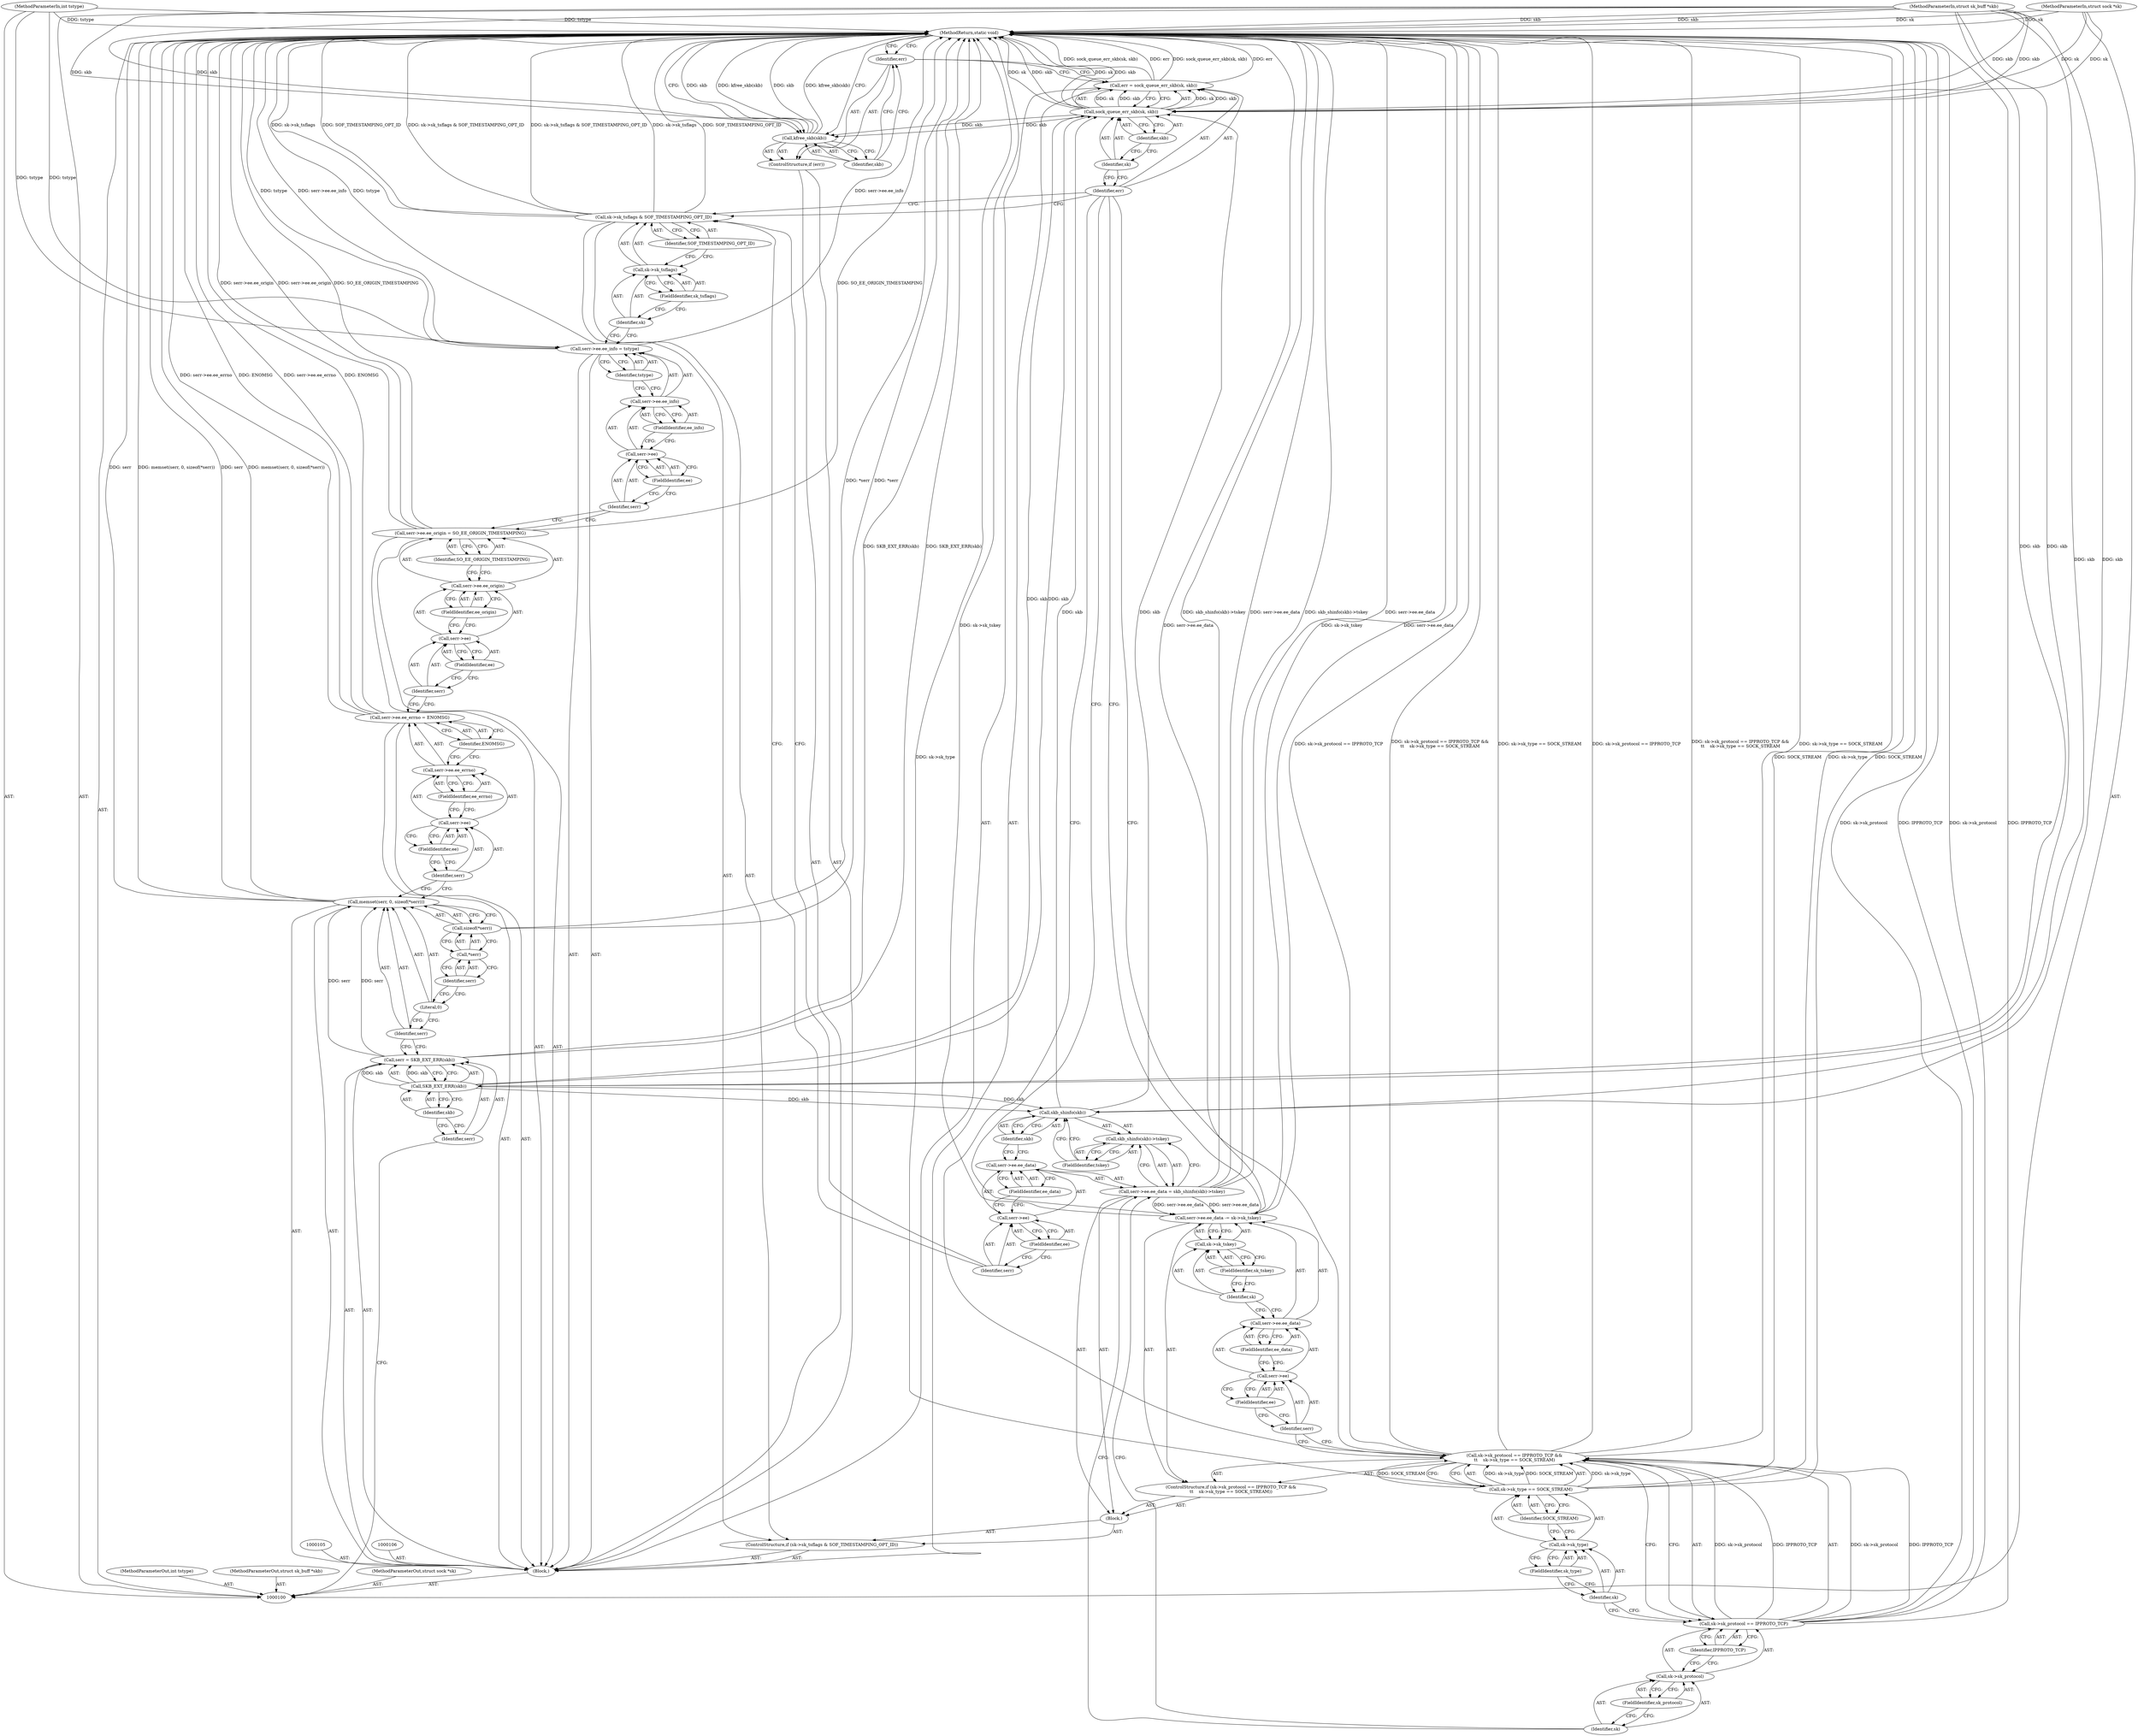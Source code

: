 digraph "1_linux_4ef1b2869447411ad3ef91ad7d4891a83c1a509a" {
"1000185" [label="(MethodReturn,static void)"];
"1000101" [label="(MethodParameterIn,struct sk_buff *skb)"];
"1000260" [label="(MethodParameterOut,struct sk_buff *skb)"];
"1000122" [label="(FieldIdentifier,ee_errno)"];
"1000117" [label="(Call,serr->ee.ee_errno = ENOMSG)"];
"1000118" [label="(Call,serr->ee.ee_errno)"];
"1000119" [label="(Call,serr->ee)"];
"1000120" [label="(Identifier,serr)"];
"1000123" [label="(Identifier,ENOMSG)"];
"1000121" [label="(FieldIdentifier,ee)"];
"1000129" [label="(FieldIdentifier,ee_origin)"];
"1000124" [label="(Call,serr->ee.ee_origin = SO_EE_ORIGIN_TIMESTAMPING)"];
"1000125" [label="(Call,serr->ee.ee_origin)"];
"1000126" [label="(Call,serr->ee)"];
"1000127" [label="(Identifier,serr)"];
"1000130" [label="(Identifier,SO_EE_ORIGIN_TIMESTAMPING)"];
"1000128" [label="(FieldIdentifier,ee)"];
"1000136" [label="(FieldIdentifier,ee_info)"];
"1000131" [label="(Call,serr->ee.ee_info = tstype)"];
"1000132" [label="(Call,serr->ee.ee_info)"];
"1000133" [label="(Call,serr->ee)"];
"1000134" [label="(Identifier,serr)"];
"1000137" [label="(Identifier,tstype)"];
"1000135" [label="(FieldIdentifier,ee)"];
"1000142" [label="(FieldIdentifier,sk_tsflags)"];
"1000138" [label="(ControlStructure,if (sk->sk_tsflags & SOF_TIMESTAMPING_OPT_ID))"];
"1000143" [label="(Identifier,SOF_TIMESTAMPING_OPT_ID)"];
"1000144" [label="(Block,)"];
"1000139" [label="(Call,sk->sk_tsflags & SOF_TIMESTAMPING_OPT_ID)"];
"1000140" [label="(Call,sk->sk_tsflags)"];
"1000141" [label="(Identifier,sk)"];
"1000150" [label="(FieldIdentifier,ee_data)"];
"1000151" [label="(Call,skb_shinfo(skb)->tskey)"];
"1000152" [label="(Call,skb_shinfo(skb))"];
"1000145" [label="(Call,serr->ee.ee_data = skb_shinfo(skb)->tskey)"];
"1000146" [label="(Call,serr->ee.ee_data)"];
"1000147" [label="(Call,serr->ee)"];
"1000148" [label="(Identifier,serr)"];
"1000153" [label="(Identifier,skb)"];
"1000154" [label="(FieldIdentifier,tskey)"];
"1000149" [label="(FieldIdentifier,ee)"];
"1000160" [label="(FieldIdentifier,sk_protocol)"];
"1000161" [label="(Identifier,IPPROTO_TCP)"];
"1000155" [label="(ControlStructure,if (sk->sk_protocol == IPPROTO_TCP &&\n\t\t    sk->sk_type == SOCK_STREAM))"];
"1000156" [label="(Call,sk->sk_protocol == IPPROTO_TCP &&\n\t\t    sk->sk_type == SOCK_STREAM)"];
"1000157" [label="(Call,sk->sk_protocol == IPPROTO_TCP)"];
"1000158" [label="(Call,sk->sk_protocol)"];
"1000159" [label="(Identifier,sk)"];
"1000165" [label="(FieldIdentifier,sk_type)"];
"1000166" [label="(Identifier,SOCK_STREAM)"];
"1000162" [label="(Call,sk->sk_type == SOCK_STREAM)"];
"1000163" [label="(Call,sk->sk_type)"];
"1000164" [label="(Identifier,sk)"];
"1000172" [label="(FieldIdentifier,ee_data)"];
"1000173" [label="(Call,sk->sk_tskey)"];
"1000174" [label="(Identifier,sk)"];
"1000175" [label="(FieldIdentifier,sk_tskey)"];
"1000167" [label="(Call,serr->ee.ee_data -= sk->sk_tskey)"];
"1000168" [label="(Call,serr->ee.ee_data)"];
"1000169" [label="(Call,serr->ee)"];
"1000170" [label="(Identifier,serr)"];
"1000171" [label="(FieldIdentifier,ee)"];
"1000102" [label="(MethodParameterIn,struct sock *sk)"];
"1000261" [label="(MethodParameterOut,struct sock *sk)"];
"1000176" [label="(Call,err = sock_queue_err_skb(sk, skb))"];
"1000177" [label="(Identifier,err)"];
"1000179" [label="(Identifier,sk)"];
"1000180" [label="(Identifier,skb)"];
"1000178" [label="(Call,sock_queue_err_skb(sk, skb))"];
"1000181" [label="(ControlStructure,if (err))"];
"1000182" [label="(Identifier,err)"];
"1000184" [label="(Identifier,skb)"];
"1000183" [label="(Call,kfree_skb(skb))"];
"1000103" [label="(MethodParameterIn,int tstype)"];
"1000262" [label="(MethodParameterOut,int tstype)"];
"1000104" [label="(Block,)"];
"1000107" [label="(Call,serr = SKB_EXT_ERR(skb))"];
"1000108" [label="(Identifier,serr)"];
"1000110" [label="(Identifier,skb)"];
"1000109" [label="(Call,SKB_EXT_ERR(skb))"];
"1000113" [label="(Literal,0)"];
"1000114" [label="(Call,sizeof(*serr))"];
"1000111" [label="(Call,memset(serr, 0, sizeof(*serr)))"];
"1000115" [label="(Call,*serr)"];
"1000116" [label="(Identifier,serr)"];
"1000112" [label="(Identifier,serr)"];
"1000185" -> "1000100"  [label="AST: "];
"1000185" -> "1000183"  [label="CFG: "];
"1000185" -> "1000182"  [label="CFG: "];
"1000124" -> "1000185"  [label="DDG: serr->ee.ee_origin"];
"1000124" -> "1000185"  [label="DDG: SO_EE_ORIGIN_TIMESTAMPING"];
"1000156" -> "1000185"  [label="DDG: sk->sk_protocol == IPPROTO_TCP"];
"1000156" -> "1000185"  [label="DDG: sk->sk_protocol == IPPROTO_TCP &&\n\t\t    sk->sk_type == SOCK_STREAM"];
"1000156" -> "1000185"  [label="DDG: sk->sk_type == SOCK_STREAM"];
"1000178" -> "1000185"  [label="DDG: sk"];
"1000178" -> "1000185"  [label="DDG: skb"];
"1000117" -> "1000185"  [label="DDG: serr->ee.ee_errno"];
"1000117" -> "1000185"  [label="DDG: ENOMSG"];
"1000176" -> "1000185"  [label="DDG: err"];
"1000176" -> "1000185"  [label="DDG: sock_queue_err_skb(sk, skb)"];
"1000167" -> "1000185"  [label="DDG: serr->ee.ee_data"];
"1000167" -> "1000185"  [label="DDG: sk->sk_tskey"];
"1000145" -> "1000185"  [label="DDG: skb_shinfo(skb)->tskey"];
"1000145" -> "1000185"  [label="DDG: serr->ee.ee_data"];
"1000131" -> "1000185"  [label="DDG: serr->ee.ee_info"];
"1000131" -> "1000185"  [label="DDG: tstype"];
"1000139" -> "1000185"  [label="DDG: sk->sk_tsflags & SOF_TIMESTAMPING_OPT_ID"];
"1000139" -> "1000185"  [label="DDG: sk->sk_tsflags"];
"1000139" -> "1000185"  [label="DDG: SOF_TIMESTAMPING_OPT_ID"];
"1000162" -> "1000185"  [label="DDG: SOCK_STREAM"];
"1000162" -> "1000185"  [label="DDG: sk->sk_type"];
"1000183" -> "1000185"  [label="DDG: skb"];
"1000183" -> "1000185"  [label="DDG: kfree_skb(skb)"];
"1000157" -> "1000185"  [label="DDG: sk->sk_protocol"];
"1000157" -> "1000185"  [label="DDG: IPPROTO_TCP"];
"1000103" -> "1000185"  [label="DDG: tstype"];
"1000114" -> "1000185"  [label="DDG: *serr"];
"1000102" -> "1000185"  [label="DDG: sk"];
"1000111" -> "1000185"  [label="DDG: serr"];
"1000111" -> "1000185"  [label="DDG: memset(serr, 0, sizeof(*serr))"];
"1000101" -> "1000185"  [label="DDG: skb"];
"1000107" -> "1000185"  [label="DDG: SKB_EXT_ERR(skb)"];
"1000101" -> "1000100"  [label="AST: "];
"1000101" -> "1000185"  [label="DDG: skb"];
"1000101" -> "1000109"  [label="DDG: skb"];
"1000101" -> "1000152"  [label="DDG: skb"];
"1000101" -> "1000178"  [label="DDG: skb"];
"1000101" -> "1000183"  [label="DDG: skb"];
"1000260" -> "1000100"  [label="AST: "];
"1000122" -> "1000118"  [label="AST: "];
"1000122" -> "1000119"  [label="CFG: "];
"1000118" -> "1000122"  [label="CFG: "];
"1000117" -> "1000104"  [label="AST: "];
"1000117" -> "1000123"  [label="CFG: "];
"1000118" -> "1000117"  [label="AST: "];
"1000123" -> "1000117"  [label="AST: "];
"1000127" -> "1000117"  [label="CFG: "];
"1000117" -> "1000185"  [label="DDG: serr->ee.ee_errno"];
"1000117" -> "1000185"  [label="DDG: ENOMSG"];
"1000118" -> "1000117"  [label="AST: "];
"1000118" -> "1000122"  [label="CFG: "];
"1000119" -> "1000118"  [label="AST: "];
"1000122" -> "1000118"  [label="AST: "];
"1000123" -> "1000118"  [label="CFG: "];
"1000119" -> "1000118"  [label="AST: "];
"1000119" -> "1000121"  [label="CFG: "];
"1000120" -> "1000119"  [label="AST: "];
"1000121" -> "1000119"  [label="AST: "];
"1000122" -> "1000119"  [label="CFG: "];
"1000120" -> "1000119"  [label="AST: "];
"1000120" -> "1000111"  [label="CFG: "];
"1000121" -> "1000120"  [label="CFG: "];
"1000123" -> "1000117"  [label="AST: "];
"1000123" -> "1000118"  [label="CFG: "];
"1000117" -> "1000123"  [label="CFG: "];
"1000121" -> "1000119"  [label="AST: "];
"1000121" -> "1000120"  [label="CFG: "];
"1000119" -> "1000121"  [label="CFG: "];
"1000129" -> "1000125"  [label="AST: "];
"1000129" -> "1000126"  [label="CFG: "];
"1000125" -> "1000129"  [label="CFG: "];
"1000124" -> "1000104"  [label="AST: "];
"1000124" -> "1000130"  [label="CFG: "];
"1000125" -> "1000124"  [label="AST: "];
"1000130" -> "1000124"  [label="AST: "];
"1000134" -> "1000124"  [label="CFG: "];
"1000124" -> "1000185"  [label="DDG: serr->ee.ee_origin"];
"1000124" -> "1000185"  [label="DDG: SO_EE_ORIGIN_TIMESTAMPING"];
"1000125" -> "1000124"  [label="AST: "];
"1000125" -> "1000129"  [label="CFG: "];
"1000126" -> "1000125"  [label="AST: "];
"1000129" -> "1000125"  [label="AST: "];
"1000130" -> "1000125"  [label="CFG: "];
"1000126" -> "1000125"  [label="AST: "];
"1000126" -> "1000128"  [label="CFG: "];
"1000127" -> "1000126"  [label="AST: "];
"1000128" -> "1000126"  [label="AST: "];
"1000129" -> "1000126"  [label="CFG: "];
"1000127" -> "1000126"  [label="AST: "];
"1000127" -> "1000117"  [label="CFG: "];
"1000128" -> "1000127"  [label="CFG: "];
"1000130" -> "1000124"  [label="AST: "];
"1000130" -> "1000125"  [label="CFG: "];
"1000124" -> "1000130"  [label="CFG: "];
"1000128" -> "1000126"  [label="AST: "];
"1000128" -> "1000127"  [label="CFG: "];
"1000126" -> "1000128"  [label="CFG: "];
"1000136" -> "1000132"  [label="AST: "];
"1000136" -> "1000133"  [label="CFG: "];
"1000132" -> "1000136"  [label="CFG: "];
"1000131" -> "1000104"  [label="AST: "];
"1000131" -> "1000137"  [label="CFG: "];
"1000132" -> "1000131"  [label="AST: "];
"1000137" -> "1000131"  [label="AST: "];
"1000141" -> "1000131"  [label="CFG: "];
"1000131" -> "1000185"  [label="DDG: serr->ee.ee_info"];
"1000131" -> "1000185"  [label="DDG: tstype"];
"1000103" -> "1000131"  [label="DDG: tstype"];
"1000132" -> "1000131"  [label="AST: "];
"1000132" -> "1000136"  [label="CFG: "];
"1000133" -> "1000132"  [label="AST: "];
"1000136" -> "1000132"  [label="AST: "];
"1000137" -> "1000132"  [label="CFG: "];
"1000133" -> "1000132"  [label="AST: "];
"1000133" -> "1000135"  [label="CFG: "];
"1000134" -> "1000133"  [label="AST: "];
"1000135" -> "1000133"  [label="AST: "];
"1000136" -> "1000133"  [label="CFG: "];
"1000134" -> "1000133"  [label="AST: "];
"1000134" -> "1000124"  [label="CFG: "];
"1000135" -> "1000134"  [label="CFG: "];
"1000137" -> "1000131"  [label="AST: "];
"1000137" -> "1000132"  [label="CFG: "];
"1000131" -> "1000137"  [label="CFG: "];
"1000135" -> "1000133"  [label="AST: "];
"1000135" -> "1000134"  [label="CFG: "];
"1000133" -> "1000135"  [label="CFG: "];
"1000142" -> "1000140"  [label="AST: "];
"1000142" -> "1000141"  [label="CFG: "];
"1000140" -> "1000142"  [label="CFG: "];
"1000138" -> "1000104"  [label="AST: "];
"1000139" -> "1000138"  [label="AST: "];
"1000144" -> "1000138"  [label="AST: "];
"1000143" -> "1000139"  [label="AST: "];
"1000143" -> "1000140"  [label="CFG: "];
"1000139" -> "1000143"  [label="CFG: "];
"1000144" -> "1000138"  [label="AST: "];
"1000145" -> "1000144"  [label="AST: "];
"1000155" -> "1000144"  [label="AST: "];
"1000139" -> "1000138"  [label="AST: "];
"1000139" -> "1000143"  [label="CFG: "];
"1000140" -> "1000139"  [label="AST: "];
"1000143" -> "1000139"  [label="AST: "];
"1000148" -> "1000139"  [label="CFG: "];
"1000177" -> "1000139"  [label="CFG: "];
"1000139" -> "1000185"  [label="DDG: sk->sk_tsflags & SOF_TIMESTAMPING_OPT_ID"];
"1000139" -> "1000185"  [label="DDG: sk->sk_tsflags"];
"1000139" -> "1000185"  [label="DDG: SOF_TIMESTAMPING_OPT_ID"];
"1000140" -> "1000139"  [label="AST: "];
"1000140" -> "1000142"  [label="CFG: "];
"1000141" -> "1000140"  [label="AST: "];
"1000142" -> "1000140"  [label="AST: "];
"1000143" -> "1000140"  [label="CFG: "];
"1000141" -> "1000140"  [label="AST: "];
"1000141" -> "1000131"  [label="CFG: "];
"1000142" -> "1000141"  [label="CFG: "];
"1000150" -> "1000146"  [label="AST: "];
"1000150" -> "1000147"  [label="CFG: "];
"1000146" -> "1000150"  [label="CFG: "];
"1000151" -> "1000145"  [label="AST: "];
"1000151" -> "1000154"  [label="CFG: "];
"1000152" -> "1000151"  [label="AST: "];
"1000154" -> "1000151"  [label="AST: "];
"1000145" -> "1000151"  [label="CFG: "];
"1000152" -> "1000151"  [label="AST: "];
"1000152" -> "1000153"  [label="CFG: "];
"1000153" -> "1000152"  [label="AST: "];
"1000154" -> "1000152"  [label="CFG: "];
"1000109" -> "1000152"  [label="DDG: skb"];
"1000101" -> "1000152"  [label="DDG: skb"];
"1000152" -> "1000178"  [label="DDG: skb"];
"1000145" -> "1000144"  [label="AST: "];
"1000145" -> "1000151"  [label="CFG: "];
"1000146" -> "1000145"  [label="AST: "];
"1000151" -> "1000145"  [label="AST: "];
"1000159" -> "1000145"  [label="CFG: "];
"1000145" -> "1000185"  [label="DDG: skb_shinfo(skb)->tskey"];
"1000145" -> "1000185"  [label="DDG: serr->ee.ee_data"];
"1000145" -> "1000167"  [label="DDG: serr->ee.ee_data"];
"1000146" -> "1000145"  [label="AST: "];
"1000146" -> "1000150"  [label="CFG: "];
"1000147" -> "1000146"  [label="AST: "];
"1000150" -> "1000146"  [label="AST: "];
"1000153" -> "1000146"  [label="CFG: "];
"1000147" -> "1000146"  [label="AST: "];
"1000147" -> "1000149"  [label="CFG: "];
"1000148" -> "1000147"  [label="AST: "];
"1000149" -> "1000147"  [label="AST: "];
"1000150" -> "1000147"  [label="CFG: "];
"1000148" -> "1000147"  [label="AST: "];
"1000148" -> "1000139"  [label="CFG: "];
"1000149" -> "1000148"  [label="CFG: "];
"1000153" -> "1000152"  [label="AST: "];
"1000153" -> "1000146"  [label="CFG: "];
"1000152" -> "1000153"  [label="CFG: "];
"1000154" -> "1000151"  [label="AST: "];
"1000154" -> "1000152"  [label="CFG: "];
"1000151" -> "1000154"  [label="CFG: "];
"1000149" -> "1000147"  [label="AST: "];
"1000149" -> "1000148"  [label="CFG: "];
"1000147" -> "1000149"  [label="CFG: "];
"1000160" -> "1000158"  [label="AST: "];
"1000160" -> "1000159"  [label="CFG: "];
"1000158" -> "1000160"  [label="CFG: "];
"1000161" -> "1000157"  [label="AST: "];
"1000161" -> "1000158"  [label="CFG: "];
"1000157" -> "1000161"  [label="CFG: "];
"1000155" -> "1000144"  [label="AST: "];
"1000156" -> "1000155"  [label="AST: "];
"1000167" -> "1000155"  [label="AST: "];
"1000156" -> "1000155"  [label="AST: "];
"1000156" -> "1000157"  [label="CFG: "];
"1000156" -> "1000162"  [label="CFG: "];
"1000157" -> "1000156"  [label="AST: "];
"1000162" -> "1000156"  [label="AST: "];
"1000170" -> "1000156"  [label="CFG: "];
"1000177" -> "1000156"  [label="CFG: "];
"1000156" -> "1000185"  [label="DDG: sk->sk_protocol == IPPROTO_TCP"];
"1000156" -> "1000185"  [label="DDG: sk->sk_protocol == IPPROTO_TCP &&\n\t\t    sk->sk_type == SOCK_STREAM"];
"1000156" -> "1000185"  [label="DDG: sk->sk_type == SOCK_STREAM"];
"1000157" -> "1000156"  [label="DDG: sk->sk_protocol"];
"1000157" -> "1000156"  [label="DDG: IPPROTO_TCP"];
"1000162" -> "1000156"  [label="DDG: sk->sk_type"];
"1000162" -> "1000156"  [label="DDG: SOCK_STREAM"];
"1000157" -> "1000156"  [label="AST: "];
"1000157" -> "1000161"  [label="CFG: "];
"1000158" -> "1000157"  [label="AST: "];
"1000161" -> "1000157"  [label="AST: "];
"1000164" -> "1000157"  [label="CFG: "];
"1000156" -> "1000157"  [label="CFG: "];
"1000157" -> "1000185"  [label="DDG: sk->sk_protocol"];
"1000157" -> "1000185"  [label="DDG: IPPROTO_TCP"];
"1000157" -> "1000156"  [label="DDG: sk->sk_protocol"];
"1000157" -> "1000156"  [label="DDG: IPPROTO_TCP"];
"1000158" -> "1000157"  [label="AST: "];
"1000158" -> "1000160"  [label="CFG: "];
"1000159" -> "1000158"  [label="AST: "];
"1000160" -> "1000158"  [label="AST: "];
"1000161" -> "1000158"  [label="CFG: "];
"1000159" -> "1000158"  [label="AST: "];
"1000159" -> "1000145"  [label="CFG: "];
"1000160" -> "1000159"  [label="CFG: "];
"1000165" -> "1000163"  [label="AST: "];
"1000165" -> "1000164"  [label="CFG: "];
"1000163" -> "1000165"  [label="CFG: "];
"1000166" -> "1000162"  [label="AST: "];
"1000166" -> "1000163"  [label="CFG: "];
"1000162" -> "1000166"  [label="CFG: "];
"1000162" -> "1000156"  [label="AST: "];
"1000162" -> "1000166"  [label="CFG: "];
"1000163" -> "1000162"  [label="AST: "];
"1000166" -> "1000162"  [label="AST: "];
"1000156" -> "1000162"  [label="CFG: "];
"1000162" -> "1000185"  [label="DDG: SOCK_STREAM"];
"1000162" -> "1000185"  [label="DDG: sk->sk_type"];
"1000162" -> "1000156"  [label="DDG: sk->sk_type"];
"1000162" -> "1000156"  [label="DDG: SOCK_STREAM"];
"1000163" -> "1000162"  [label="AST: "];
"1000163" -> "1000165"  [label="CFG: "];
"1000164" -> "1000163"  [label="AST: "];
"1000165" -> "1000163"  [label="AST: "];
"1000166" -> "1000163"  [label="CFG: "];
"1000164" -> "1000163"  [label="AST: "];
"1000164" -> "1000157"  [label="CFG: "];
"1000165" -> "1000164"  [label="CFG: "];
"1000172" -> "1000168"  [label="AST: "];
"1000172" -> "1000169"  [label="CFG: "];
"1000168" -> "1000172"  [label="CFG: "];
"1000173" -> "1000167"  [label="AST: "];
"1000173" -> "1000175"  [label="CFG: "];
"1000174" -> "1000173"  [label="AST: "];
"1000175" -> "1000173"  [label="AST: "];
"1000167" -> "1000173"  [label="CFG: "];
"1000174" -> "1000173"  [label="AST: "];
"1000174" -> "1000168"  [label="CFG: "];
"1000175" -> "1000174"  [label="CFG: "];
"1000175" -> "1000173"  [label="AST: "];
"1000175" -> "1000174"  [label="CFG: "];
"1000173" -> "1000175"  [label="CFG: "];
"1000167" -> "1000155"  [label="AST: "];
"1000167" -> "1000173"  [label="CFG: "];
"1000168" -> "1000167"  [label="AST: "];
"1000173" -> "1000167"  [label="AST: "];
"1000177" -> "1000167"  [label="CFG: "];
"1000167" -> "1000185"  [label="DDG: serr->ee.ee_data"];
"1000167" -> "1000185"  [label="DDG: sk->sk_tskey"];
"1000145" -> "1000167"  [label="DDG: serr->ee.ee_data"];
"1000168" -> "1000167"  [label="AST: "];
"1000168" -> "1000172"  [label="CFG: "];
"1000169" -> "1000168"  [label="AST: "];
"1000172" -> "1000168"  [label="AST: "];
"1000174" -> "1000168"  [label="CFG: "];
"1000169" -> "1000168"  [label="AST: "];
"1000169" -> "1000171"  [label="CFG: "];
"1000170" -> "1000169"  [label="AST: "];
"1000171" -> "1000169"  [label="AST: "];
"1000172" -> "1000169"  [label="CFG: "];
"1000170" -> "1000169"  [label="AST: "];
"1000170" -> "1000156"  [label="CFG: "];
"1000171" -> "1000170"  [label="CFG: "];
"1000171" -> "1000169"  [label="AST: "];
"1000171" -> "1000170"  [label="CFG: "];
"1000169" -> "1000171"  [label="CFG: "];
"1000102" -> "1000100"  [label="AST: "];
"1000102" -> "1000185"  [label="DDG: sk"];
"1000102" -> "1000178"  [label="DDG: sk"];
"1000261" -> "1000100"  [label="AST: "];
"1000176" -> "1000104"  [label="AST: "];
"1000176" -> "1000178"  [label="CFG: "];
"1000177" -> "1000176"  [label="AST: "];
"1000178" -> "1000176"  [label="AST: "];
"1000182" -> "1000176"  [label="CFG: "];
"1000176" -> "1000185"  [label="DDG: err"];
"1000176" -> "1000185"  [label="DDG: sock_queue_err_skb(sk, skb)"];
"1000178" -> "1000176"  [label="DDG: sk"];
"1000178" -> "1000176"  [label="DDG: skb"];
"1000177" -> "1000176"  [label="AST: "];
"1000177" -> "1000167"  [label="CFG: "];
"1000177" -> "1000156"  [label="CFG: "];
"1000177" -> "1000139"  [label="CFG: "];
"1000179" -> "1000177"  [label="CFG: "];
"1000179" -> "1000178"  [label="AST: "];
"1000179" -> "1000177"  [label="CFG: "];
"1000180" -> "1000179"  [label="CFG: "];
"1000180" -> "1000178"  [label="AST: "];
"1000180" -> "1000179"  [label="CFG: "];
"1000178" -> "1000180"  [label="CFG: "];
"1000178" -> "1000176"  [label="AST: "];
"1000178" -> "1000180"  [label="CFG: "];
"1000179" -> "1000178"  [label="AST: "];
"1000180" -> "1000178"  [label="AST: "];
"1000176" -> "1000178"  [label="CFG: "];
"1000178" -> "1000185"  [label="DDG: sk"];
"1000178" -> "1000185"  [label="DDG: skb"];
"1000178" -> "1000176"  [label="DDG: sk"];
"1000178" -> "1000176"  [label="DDG: skb"];
"1000102" -> "1000178"  [label="DDG: sk"];
"1000152" -> "1000178"  [label="DDG: skb"];
"1000109" -> "1000178"  [label="DDG: skb"];
"1000101" -> "1000178"  [label="DDG: skb"];
"1000178" -> "1000183"  [label="DDG: skb"];
"1000181" -> "1000104"  [label="AST: "];
"1000182" -> "1000181"  [label="AST: "];
"1000183" -> "1000181"  [label="AST: "];
"1000182" -> "1000181"  [label="AST: "];
"1000182" -> "1000176"  [label="CFG: "];
"1000184" -> "1000182"  [label="CFG: "];
"1000185" -> "1000182"  [label="CFG: "];
"1000184" -> "1000183"  [label="AST: "];
"1000184" -> "1000182"  [label="CFG: "];
"1000183" -> "1000184"  [label="CFG: "];
"1000183" -> "1000181"  [label="AST: "];
"1000183" -> "1000184"  [label="CFG: "];
"1000184" -> "1000183"  [label="AST: "];
"1000185" -> "1000183"  [label="CFG: "];
"1000183" -> "1000185"  [label="DDG: skb"];
"1000183" -> "1000185"  [label="DDG: kfree_skb(skb)"];
"1000178" -> "1000183"  [label="DDG: skb"];
"1000101" -> "1000183"  [label="DDG: skb"];
"1000103" -> "1000100"  [label="AST: "];
"1000103" -> "1000185"  [label="DDG: tstype"];
"1000103" -> "1000131"  [label="DDG: tstype"];
"1000262" -> "1000100"  [label="AST: "];
"1000104" -> "1000100"  [label="AST: "];
"1000105" -> "1000104"  [label="AST: "];
"1000106" -> "1000104"  [label="AST: "];
"1000107" -> "1000104"  [label="AST: "];
"1000111" -> "1000104"  [label="AST: "];
"1000117" -> "1000104"  [label="AST: "];
"1000124" -> "1000104"  [label="AST: "];
"1000131" -> "1000104"  [label="AST: "];
"1000138" -> "1000104"  [label="AST: "];
"1000176" -> "1000104"  [label="AST: "];
"1000181" -> "1000104"  [label="AST: "];
"1000107" -> "1000104"  [label="AST: "];
"1000107" -> "1000109"  [label="CFG: "];
"1000108" -> "1000107"  [label="AST: "];
"1000109" -> "1000107"  [label="AST: "];
"1000112" -> "1000107"  [label="CFG: "];
"1000107" -> "1000185"  [label="DDG: SKB_EXT_ERR(skb)"];
"1000109" -> "1000107"  [label="DDG: skb"];
"1000107" -> "1000111"  [label="DDG: serr"];
"1000108" -> "1000107"  [label="AST: "];
"1000108" -> "1000100"  [label="CFG: "];
"1000110" -> "1000108"  [label="CFG: "];
"1000110" -> "1000109"  [label="AST: "];
"1000110" -> "1000108"  [label="CFG: "];
"1000109" -> "1000110"  [label="CFG: "];
"1000109" -> "1000107"  [label="AST: "];
"1000109" -> "1000110"  [label="CFG: "];
"1000110" -> "1000109"  [label="AST: "];
"1000107" -> "1000109"  [label="CFG: "];
"1000109" -> "1000107"  [label="DDG: skb"];
"1000101" -> "1000109"  [label="DDG: skb"];
"1000109" -> "1000152"  [label="DDG: skb"];
"1000109" -> "1000178"  [label="DDG: skb"];
"1000113" -> "1000111"  [label="AST: "];
"1000113" -> "1000112"  [label="CFG: "];
"1000116" -> "1000113"  [label="CFG: "];
"1000114" -> "1000111"  [label="AST: "];
"1000114" -> "1000115"  [label="CFG: "];
"1000115" -> "1000114"  [label="AST: "];
"1000111" -> "1000114"  [label="CFG: "];
"1000114" -> "1000185"  [label="DDG: *serr"];
"1000111" -> "1000104"  [label="AST: "];
"1000111" -> "1000114"  [label="CFG: "];
"1000112" -> "1000111"  [label="AST: "];
"1000113" -> "1000111"  [label="AST: "];
"1000114" -> "1000111"  [label="AST: "];
"1000120" -> "1000111"  [label="CFG: "];
"1000111" -> "1000185"  [label="DDG: serr"];
"1000111" -> "1000185"  [label="DDG: memset(serr, 0, sizeof(*serr))"];
"1000107" -> "1000111"  [label="DDG: serr"];
"1000115" -> "1000114"  [label="AST: "];
"1000115" -> "1000116"  [label="CFG: "];
"1000116" -> "1000115"  [label="AST: "];
"1000114" -> "1000115"  [label="CFG: "];
"1000116" -> "1000115"  [label="AST: "];
"1000116" -> "1000113"  [label="CFG: "];
"1000115" -> "1000116"  [label="CFG: "];
"1000112" -> "1000111"  [label="AST: "];
"1000112" -> "1000107"  [label="CFG: "];
"1000113" -> "1000112"  [label="CFG: "];
}
